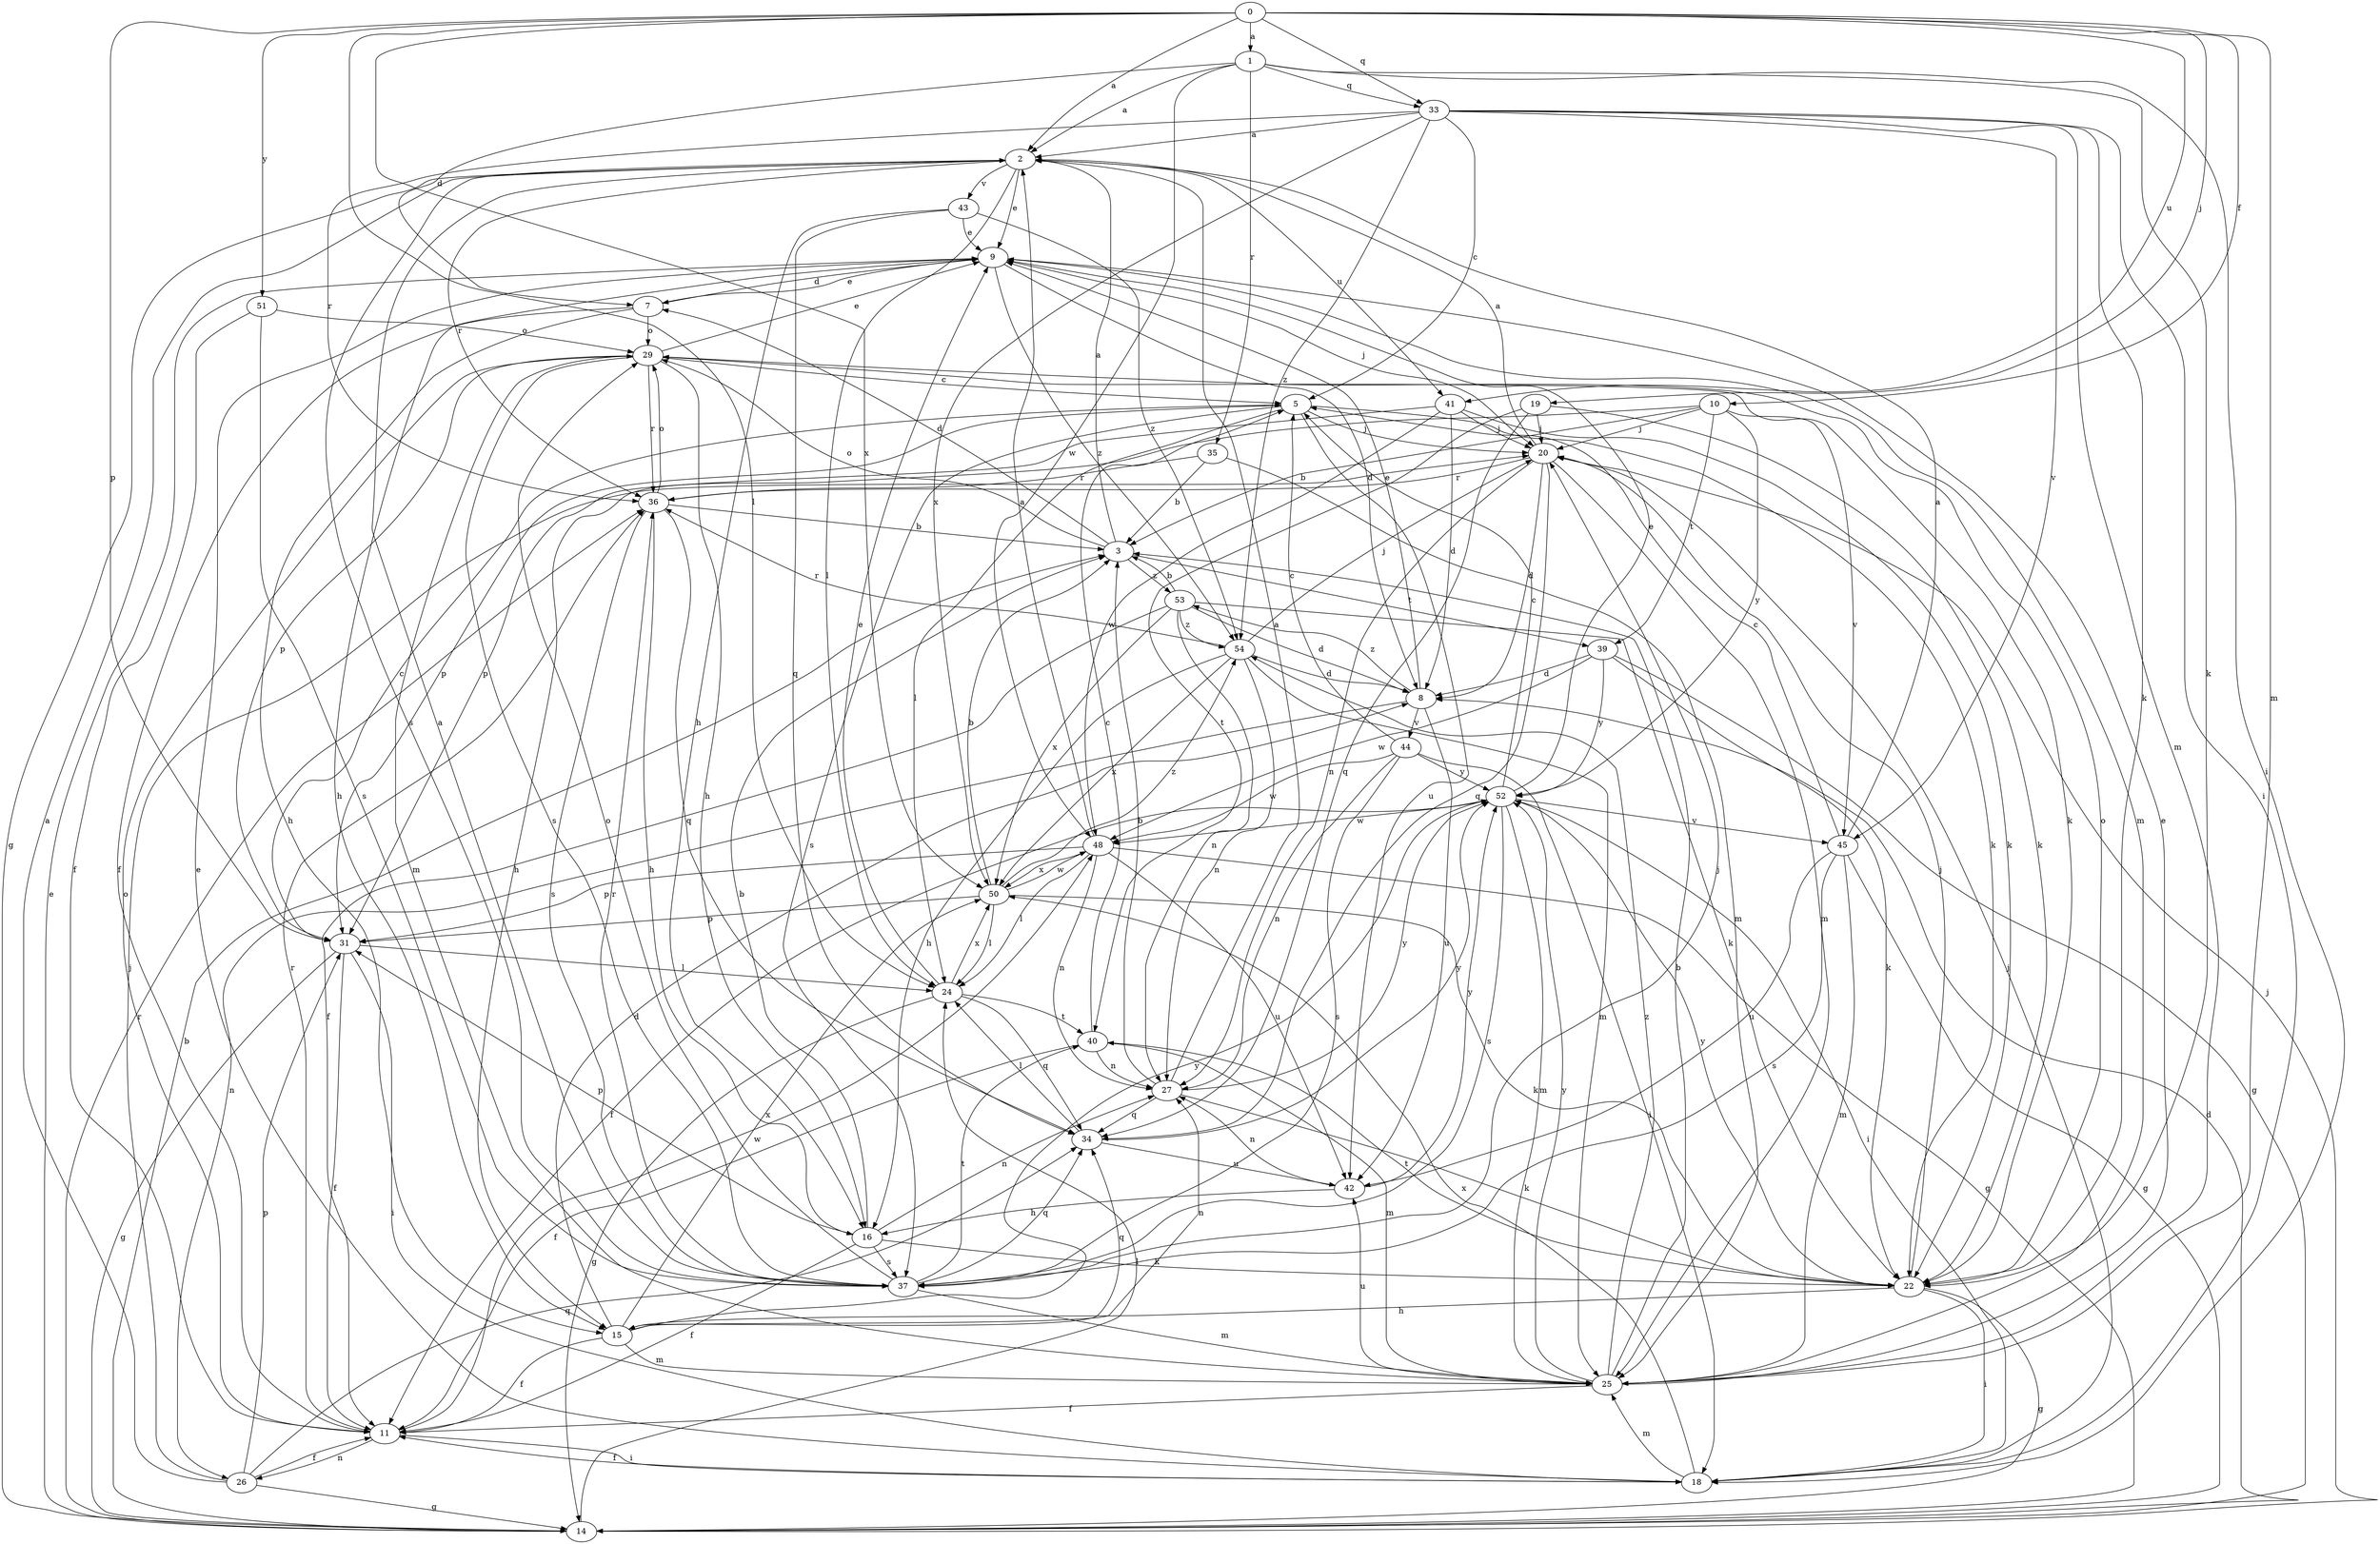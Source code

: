 strict digraph  {
0;
1;
2;
3;
5;
7;
8;
9;
10;
11;
14;
15;
16;
18;
19;
20;
22;
24;
25;
26;
27;
29;
31;
33;
34;
35;
36;
37;
39;
40;
41;
42;
43;
44;
45;
48;
50;
51;
52;
53;
54;
0 -> 1  [label=a];
0 -> 2  [label=a];
0 -> 10  [label=f];
0 -> 19  [label=j];
0 -> 24  [label=l];
0 -> 25  [label=m];
0 -> 31  [label=p];
0 -> 33  [label=q];
0 -> 41  [label=u];
0 -> 50  [label=x];
0 -> 51  [label=y];
1 -> 2  [label=a];
1 -> 7  [label=d];
1 -> 18  [label=i];
1 -> 22  [label=k];
1 -> 33  [label=q];
1 -> 35  [label=r];
1 -> 48  [label=w];
2 -> 9  [label=e];
2 -> 14  [label=g];
2 -> 24  [label=l];
2 -> 36  [label=r];
2 -> 37  [label=s];
2 -> 41  [label=u];
2 -> 43  [label=v];
3 -> 2  [label=a];
3 -> 7  [label=d];
3 -> 29  [label=o];
3 -> 39  [label=t];
3 -> 53  [label=z];
5 -> 20  [label=j];
5 -> 22  [label=k];
5 -> 24  [label=l];
5 -> 31  [label=p];
5 -> 37  [label=s];
5 -> 42  [label=u];
7 -> 9  [label=e];
7 -> 11  [label=f];
7 -> 15  [label=h];
7 -> 29  [label=o];
8 -> 9  [label=e];
8 -> 26  [label=n];
8 -> 42  [label=u];
8 -> 44  [label=v];
8 -> 53  [label=z];
9 -> 7  [label=d];
9 -> 8  [label=d];
9 -> 15  [label=h];
9 -> 20  [label=j];
9 -> 25  [label=m];
9 -> 54  [label=z];
10 -> 3  [label=b];
10 -> 15  [label=h];
10 -> 20  [label=j];
10 -> 39  [label=t];
10 -> 45  [label=v];
10 -> 52  [label=y];
11 -> 18  [label=i];
11 -> 26  [label=n];
11 -> 29  [label=o];
11 -> 36  [label=r];
11 -> 48  [label=w];
14 -> 3  [label=b];
14 -> 8  [label=d];
14 -> 9  [label=e];
14 -> 20  [label=j];
14 -> 24  [label=l];
14 -> 36  [label=r];
15 -> 8  [label=d];
15 -> 11  [label=f];
15 -> 25  [label=m];
15 -> 27  [label=n];
15 -> 34  [label=q];
15 -> 50  [label=x];
15 -> 52  [label=y];
16 -> 3  [label=b];
16 -> 11  [label=f];
16 -> 22  [label=k];
16 -> 27  [label=n];
16 -> 31  [label=p];
16 -> 37  [label=s];
18 -> 9  [label=e];
18 -> 11  [label=f];
18 -> 20  [label=j];
18 -> 25  [label=m];
18 -> 50  [label=x];
19 -> 20  [label=j];
19 -> 22  [label=k];
19 -> 34  [label=q];
19 -> 40  [label=t];
20 -> 2  [label=a];
20 -> 8  [label=d];
20 -> 25  [label=m];
20 -> 27  [label=n];
20 -> 34  [label=q];
20 -> 36  [label=r];
22 -> 14  [label=g];
22 -> 15  [label=h];
22 -> 18  [label=i];
22 -> 20  [label=j];
22 -> 29  [label=o];
22 -> 40  [label=t];
22 -> 52  [label=y];
24 -> 9  [label=e];
24 -> 14  [label=g];
24 -> 34  [label=q];
24 -> 40  [label=t];
24 -> 50  [label=x];
25 -> 3  [label=b];
25 -> 9  [label=e];
25 -> 11  [label=f];
25 -> 42  [label=u];
25 -> 52  [label=y];
25 -> 54  [label=z];
26 -> 2  [label=a];
26 -> 11  [label=f];
26 -> 14  [label=g];
26 -> 20  [label=j];
26 -> 31  [label=p];
26 -> 34  [label=q];
27 -> 2  [label=a];
27 -> 3  [label=b];
27 -> 22  [label=k];
27 -> 34  [label=q];
27 -> 52  [label=y];
29 -> 5  [label=c];
29 -> 9  [label=e];
29 -> 16  [label=h];
29 -> 22  [label=k];
29 -> 25  [label=m];
29 -> 31  [label=p];
29 -> 36  [label=r];
29 -> 37  [label=s];
31 -> 5  [label=c];
31 -> 11  [label=f];
31 -> 14  [label=g];
31 -> 18  [label=i];
31 -> 24  [label=l];
33 -> 2  [label=a];
33 -> 5  [label=c];
33 -> 18  [label=i];
33 -> 22  [label=k];
33 -> 25  [label=m];
33 -> 36  [label=r];
33 -> 45  [label=v];
33 -> 50  [label=x];
33 -> 54  [label=z];
34 -> 24  [label=l];
34 -> 42  [label=u];
34 -> 52  [label=y];
35 -> 3  [label=b];
35 -> 25  [label=m];
35 -> 36  [label=r];
36 -> 3  [label=b];
36 -> 16  [label=h];
36 -> 29  [label=o];
36 -> 34  [label=q];
36 -> 37  [label=s];
37 -> 2  [label=a];
37 -> 20  [label=j];
37 -> 25  [label=m];
37 -> 29  [label=o];
37 -> 34  [label=q];
37 -> 36  [label=r];
37 -> 40  [label=t];
39 -> 8  [label=d];
39 -> 14  [label=g];
39 -> 22  [label=k];
39 -> 48  [label=w];
39 -> 52  [label=y];
40 -> 5  [label=c];
40 -> 11  [label=f];
40 -> 25  [label=m];
40 -> 27  [label=n];
41 -> 8  [label=d];
41 -> 20  [label=j];
41 -> 22  [label=k];
41 -> 31  [label=p];
41 -> 48  [label=w];
42 -> 16  [label=h];
42 -> 27  [label=n];
42 -> 52  [label=y];
43 -> 9  [label=e];
43 -> 16  [label=h];
43 -> 34  [label=q];
43 -> 54  [label=z];
44 -> 5  [label=c];
44 -> 18  [label=i];
44 -> 27  [label=n];
44 -> 37  [label=s];
44 -> 48  [label=w];
44 -> 52  [label=y];
45 -> 2  [label=a];
45 -> 5  [label=c];
45 -> 14  [label=g];
45 -> 25  [label=m];
45 -> 37  [label=s];
45 -> 42  [label=u];
48 -> 2  [label=a];
48 -> 14  [label=g];
48 -> 24  [label=l];
48 -> 27  [label=n];
48 -> 31  [label=p];
48 -> 42  [label=u];
48 -> 50  [label=x];
50 -> 3  [label=b];
50 -> 22  [label=k];
50 -> 24  [label=l];
50 -> 31  [label=p];
50 -> 48  [label=w];
50 -> 54  [label=z];
51 -> 11  [label=f];
51 -> 29  [label=o];
51 -> 37  [label=s];
52 -> 5  [label=c];
52 -> 9  [label=e];
52 -> 11  [label=f];
52 -> 18  [label=i];
52 -> 25  [label=m];
52 -> 37  [label=s];
52 -> 45  [label=v];
52 -> 48  [label=w];
53 -> 3  [label=b];
53 -> 8  [label=d];
53 -> 11  [label=f];
53 -> 22  [label=k];
53 -> 27  [label=n];
53 -> 50  [label=x];
53 -> 54  [label=z];
54 -> 8  [label=d];
54 -> 16  [label=h];
54 -> 20  [label=j];
54 -> 25  [label=m];
54 -> 27  [label=n];
54 -> 36  [label=r];
54 -> 50  [label=x];
}
